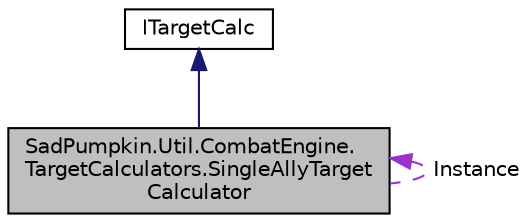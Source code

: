 digraph "SadPumpkin.Util.CombatEngine.TargetCalculators.SingleAllyTargetCalculator"
{
 // LATEX_PDF_SIZE
  edge [fontname="Helvetica",fontsize="10",labelfontname="Helvetica",labelfontsize="10"];
  node [fontname="Helvetica",fontsize="10",shape=record];
  Node1 [label="SadPumpkin.Util.CombatEngine.\lTargetCalculators.SingleAllyTarget\lCalculator",height=0.2,width=0.4,color="black", fillcolor="grey75", style="filled", fontcolor="black",tooltip="Targeting logic for singular Actors of the same Party."];
  Node2 -> Node1 [dir="back",color="midnightblue",fontsize="10",style="solid",fontname="Helvetica"];
  Node2 [label="ITargetCalc",height=0.2,width=0.4,color="black", fillcolor="white", style="filled",URL="$interface_sad_pumpkin_1_1_util_1_1_combat_engine_1_1_target_calculators_1_1_i_target_calc.html",tooltip="Interface defining a Targeting logic of an Action."];
  Node1 -> Node1 [dir="back",color="darkorchid3",fontsize="10",style="dashed",label=" Instance" ,fontname="Helvetica"];
}
